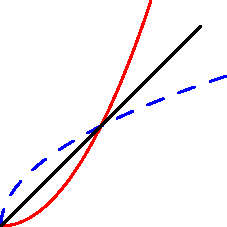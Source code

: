 size(4cm);
import graph;
pen drawpen = linewidth(bp);

real f(real t) { return t^2; }
path ff = graph(f, 0, 1.5, operator..);
draw(ff, drawpen+red);

draw(reflect((0,0),(1,1)) * ff, drawpen+blue+dashed);

draw((0,0)--(2,2), drawpen);
